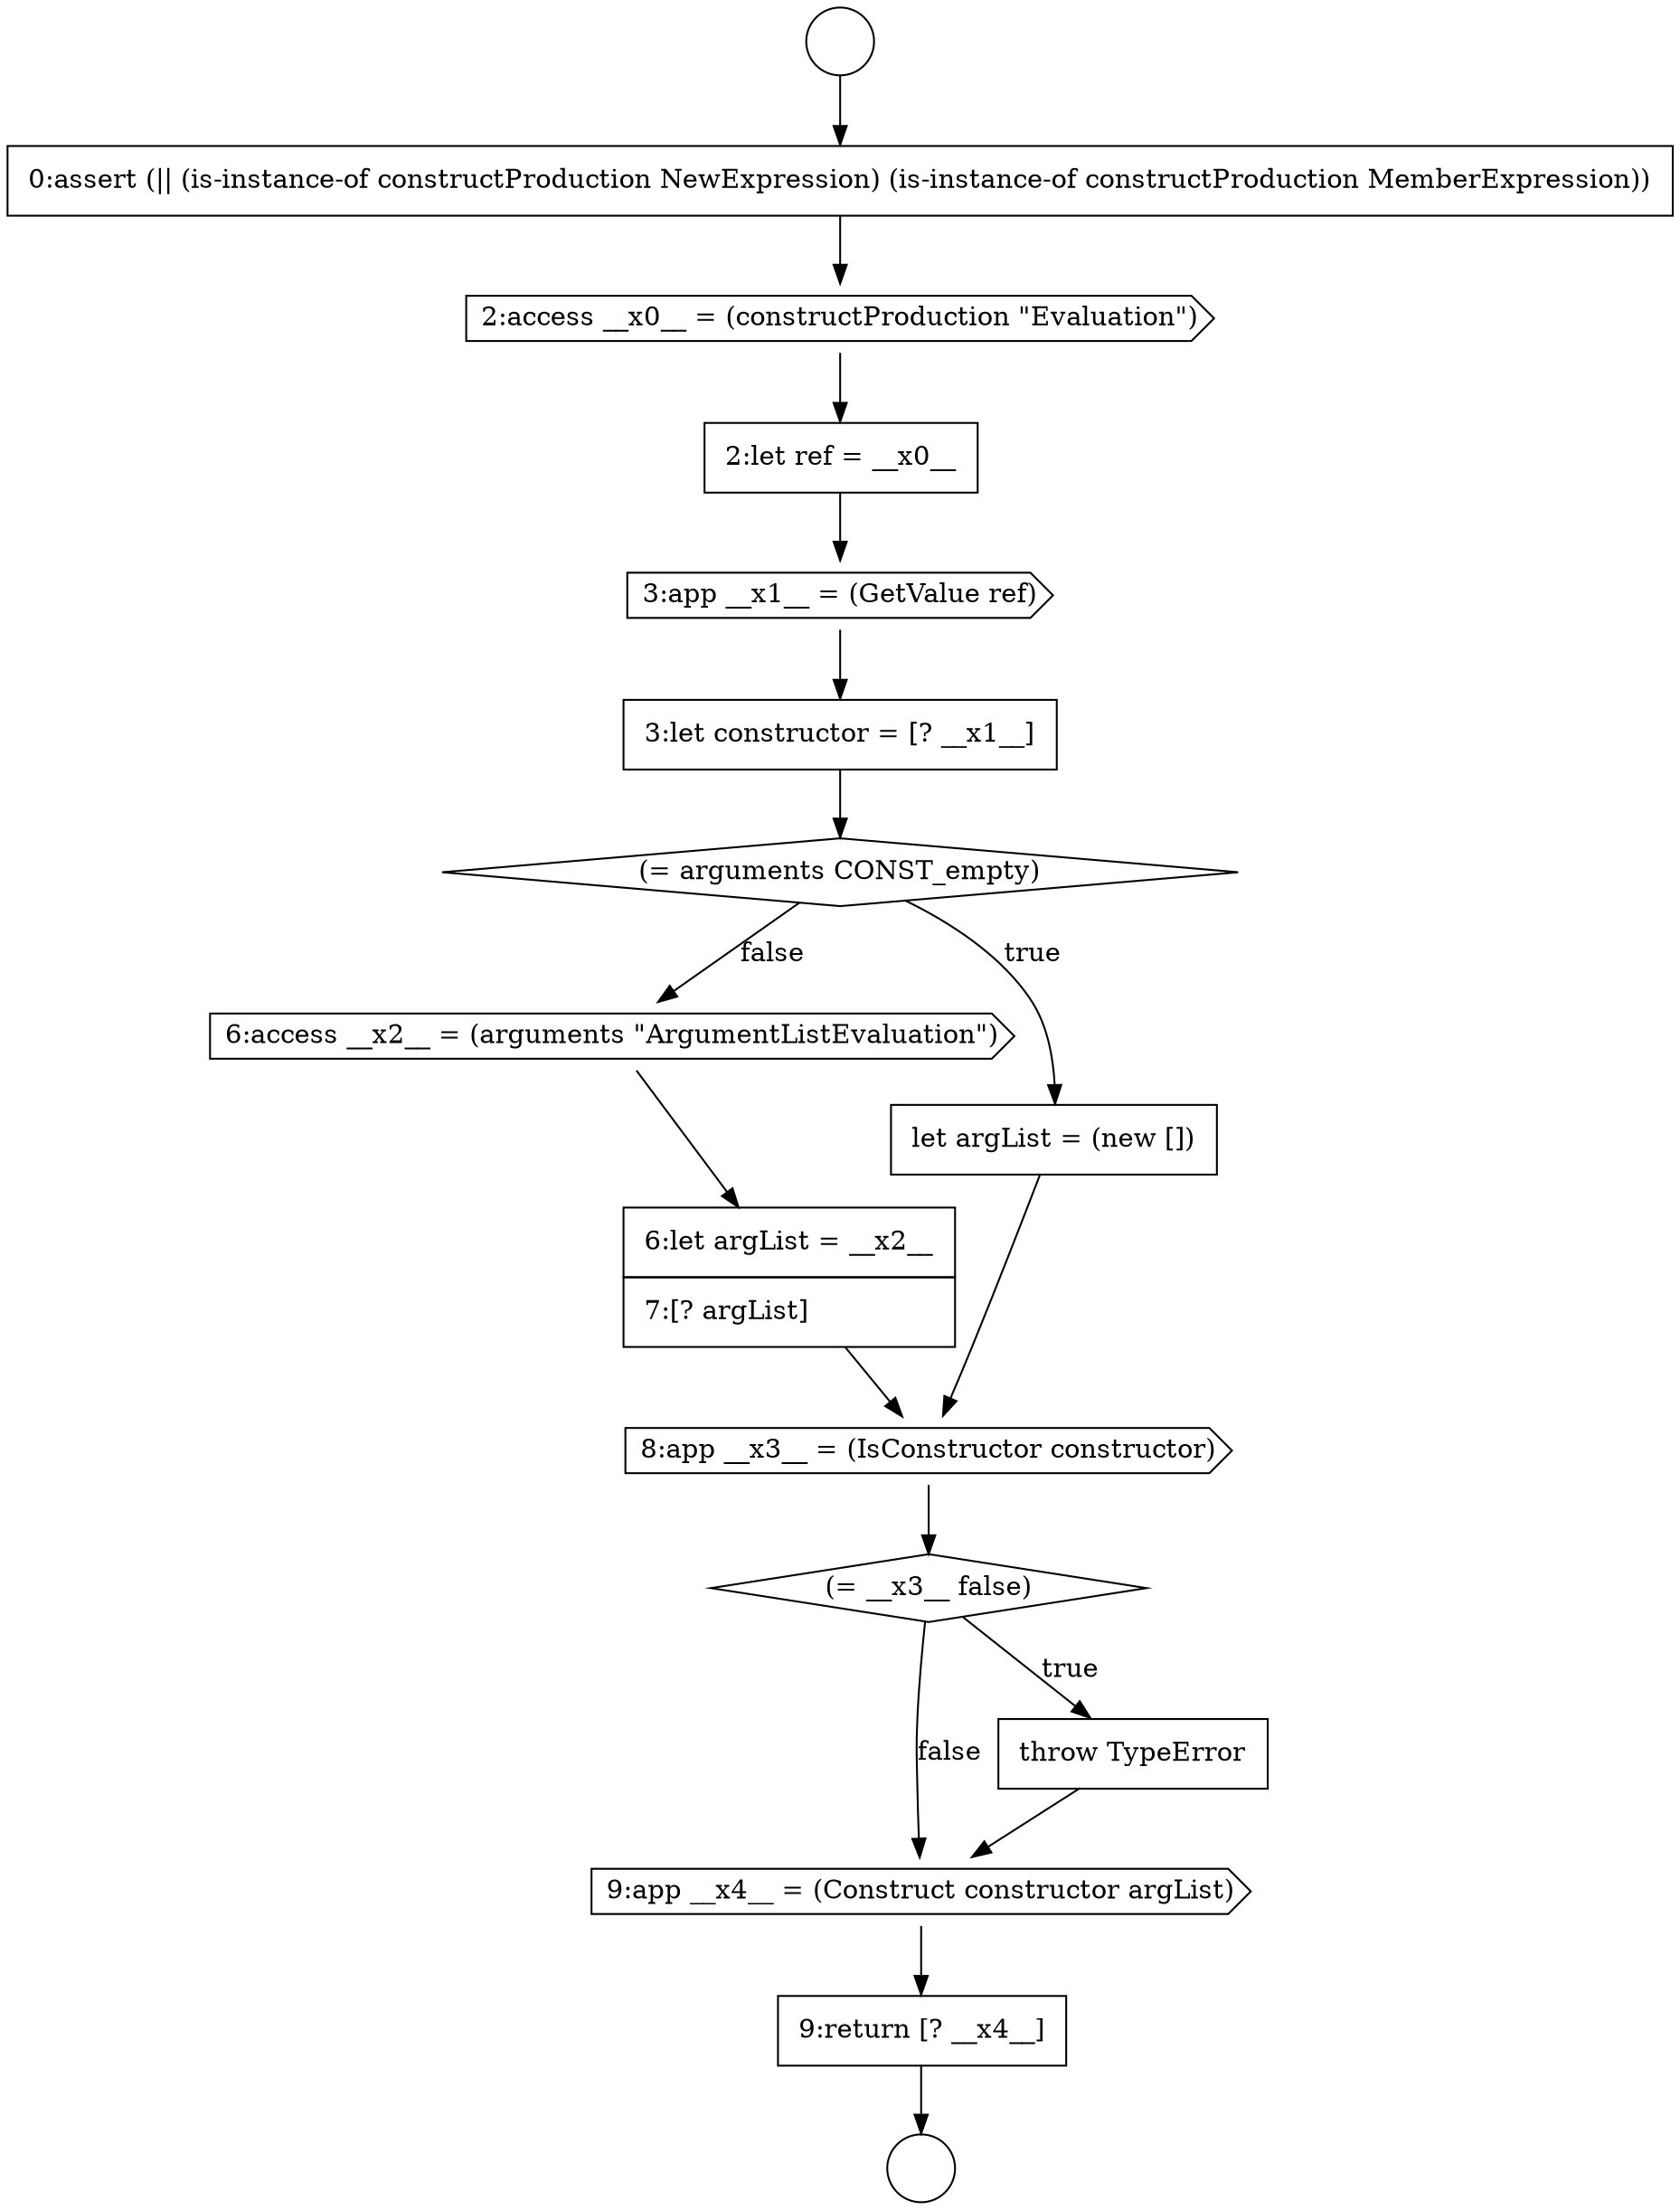 digraph {
  node3930 [shape=none, margin=0, label=<<font color="black">
    <table border="0" cellborder="1" cellspacing="0" cellpadding="10">
      <tr><td align="left">0:assert (|| (is-instance-of constructProduction NewExpression) (is-instance-of constructProduction MemberExpression))</td></tr>
    </table>
  </font>> color="black" fillcolor="white" style=filled]
  node3942 [shape=cds, label=<<font color="black">9:app __x4__ = (Construct constructor argList)</font>> color="black" fillcolor="white" style=filled]
  node3938 [shape=none, margin=0, label=<<font color="black">
    <table border="0" cellborder="1" cellspacing="0" cellpadding="10">
      <tr><td align="left">6:let argList = __x2__</td></tr>
      <tr><td align="left">7:[? argList]</td></tr>
    </table>
  </font>> color="black" fillcolor="white" style=filled]
  node3934 [shape=none, margin=0, label=<<font color="black">
    <table border="0" cellborder="1" cellspacing="0" cellpadding="10">
      <tr><td align="left">3:let constructor = [? __x1__]</td></tr>
    </table>
  </font>> color="black" fillcolor="white" style=filled]
  node3931 [shape=cds, label=<<font color="black">2:access __x0__ = (constructProduction &quot;Evaluation&quot;)</font>> color="black" fillcolor="white" style=filled]
  node3941 [shape=none, margin=0, label=<<font color="black">
    <table border="0" cellborder="1" cellspacing="0" cellpadding="10">
      <tr><td align="left">throw TypeError</td></tr>
    </table>
  </font>> color="black" fillcolor="white" style=filled]
  node3935 [shape=diamond, label=<<font color="black">(= arguments CONST_empty)</font>> color="black" fillcolor="white" style=filled]
  node3937 [shape=cds, label=<<font color="black">6:access __x2__ = (arguments &quot;ArgumentListEvaluation&quot;)</font>> color="black" fillcolor="white" style=filled]
  node3932 [shape=none, margin=0, label=<<font color="black">
    <table border="0" cellborder="1" cellspacing="0" cellpadding="10">
      <tr><td align="left">2:let ref = __x0__</td></tr>
    </table>
  </font>> color="black" fillcolor="white" style=filled]
  node3936 [shape=none, margin=0, label=<<font color="black">
    <table border="0" cellborder="1" cellspacing="0" cellpadding="10">
      <tr><td align="left">let argList = (new [])</td></tr>
    </table>
  </font>> color="black" fillcolor="white" style=filled]
  node3940 [shape=diamond, label=<<font color="black">(= __x3__ false)</font>> color="black" fillcolor="white" style=filled]
  node3943 [shape=none, margin=0, label=<<font color="black">
    <table border="0" cellborder="1" cellspacing="0" cellpadding="10">
      <tr><td align="left">9:return [? __x4__]</td></tr>
    </table>
  </font>> color="black" fillcolor="white" style=filled]
  node3939 [shape=cds, label=<<font color="black">8:app __x3__ = (IsConstructor constructor)</font>> color="black" fillcolor="white" style=filled]
  node3933 [shape=cds, label=<<font color="black">3:app __x1__ = (GetValue ref)</font>> color="black" fillcolor="white" style=filled]
  node3928 [shape=circle label=" " color="black" fillcolor="white" style=filled]
  node3929 [shape=circle label=" " color="black" fillcolor="white" style=filled]
  node3934 -> node3935 [ color="black"]
  node3941 -> node3942 [ color="black"]
  node3938 -> node3939 [ color="black"]
  node3943 -> node3929 [ color="black"]
  node3940 -> node3941 [label=<<font color="black">true</font>> color="black"]
  node3940 -> node3942 [label=<<font color="black">false</font>> color="black"]
  node3936 -> node3939 [ color="black"]
  node3939 -> node3940 [ color="black"]
  node3931 -> node3932 [ color="black"]
  node3937 -> node3938 [ color="black"]
  node3942 -> node3943 [ color="black"]
  node3933 -> node3934 [ color="black"]
  node3935 -> node3936 [label=<<font color="black">true</font>> color="black"]
  node3935 -> node3937 [label=<<font color="black">false</font>> color="black"]
  node3928 -> node3930 [ color="black"]
  node3932 -> node3933 [ color="black"]
  node3930 -> node3931 [ color="black"]
}
